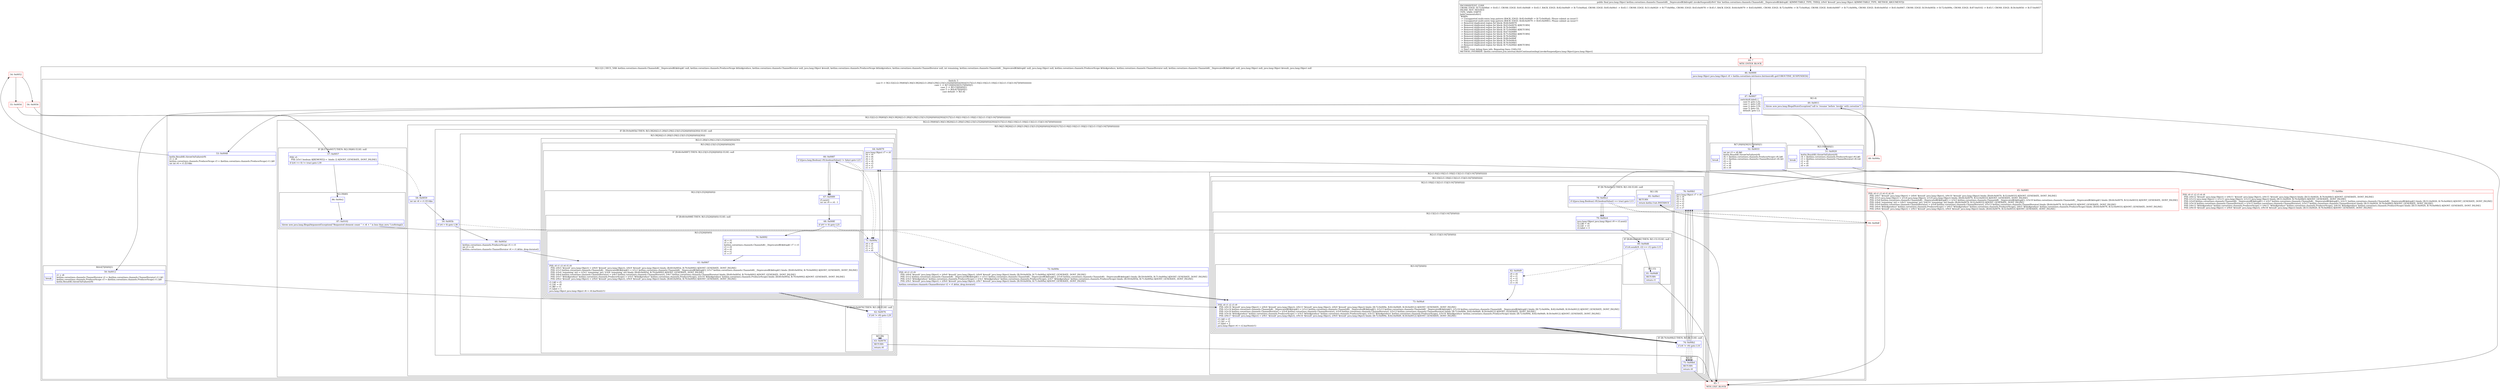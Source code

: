 digraph "CFG forkotlinx.coroutines.channels.ChannelsKt__DeprecatedKt$drop$1.invokeSuspend(Ljava\/lang\/Object;)Ljava\/lang\/Object;" {
subgraph cluster_Region_465503624 {
label = "R(2:1|2) | DECL_VAR: kotlinx.coroutines.channels.ChannelsKt__DeprecatedKt$drop$1 null, kotlinx.coroutines.channels.ProducerScope $this$produce, kotlinx.coroutines.channels.ChannelIterator null, java.lang.Object $result, kotlinx.coroutines.channels.ProducerScope $this$produce, kotlinx.coroutines.channels.ChannelIterator null, int remaining, kotlinx.coroutines.channels.ChannelsKt__DeprecatedKt$drop$1 null, java.lang.Object null, kotlinx.coroutines.channels.ProducerScope $this$produce, kotlinx.coroutines.channels.ChannelIterator null, kotlinx.coroutines.channels.ChannelsKt__DeprecatedKt$drop$1 null, java.lang.Object null, java.lang.Object $result, java.lang.Object null\l";
node [shape=record,color=blue];
Node_46 [shape=record,label="{46\:\ 0x0000|java.lang.Object java.lang.Object r0 = kotlin.coroutines.intrinsics.IntrinsicsKt.getCOROUTINE_SUSPENDED()\l}"];
subgraph cluster_SwitchRegion_1442370271 {
label = "Switch: 5
 case 0 -> R(2:32|(2:(2:39|40)|(5:36|(3:38|26|(2:(1:28)|(3:29|(2:23|(3:25|26|(0)(0)))|30)))|31|7|(2:(1:9)|(2:10|(2:(1:18)|(2:13|(2:(1:15)|(3:16|7|(0)(0))))))))))
 case 1 -> R(7:20|(0)|30|31|7|(0)(0)|1)
 case 2 -> R(3:19|(0)(0)|1)
 case 3 -> R(4:6|7|(0)(0)|1)
 case default -> R(1:4)";
node [shape=record,color=blue];
Node_47 [shape=record,label="{47\:\ 0x0007|switch(r8.label) \{\l    case 0: goto L32;\l    case 1: goto L20;\l    case 2: goto L19;\l    case 3: goto L6;\l    default: goto L3;\l\}\l}"];
subgraph cluster_Region_1195728900 {
label = "R(2:32|(2:(2:39|40)|(5:36|(3:38|26|(2:(1:28)|(3:29|(2:23|(3:25|26|(0)(0)))|30)))|31|7|(2:(1:9)|(2:10|(2:(1:18)|(2:13|(2:(1:15)|(3:16|7|(0)(0))))))))))";
node [shape=record,color=blue];
Node_53 [shape=record,label="{53\:\ 0x0048|kotlin.ResultKt.throwOnFailure(r9)\lr1 = r8\lkotlinx.coroutines.channels.ProducerScope r3 = (kotlinx.coroutines.channels.ProducerScope) r1.L$0\lint int r4 = r1.f214$n\l}"];
subgraph cluster_Region_1913141896 {
label = "R(2:(2:39|40)|(5:36|(3:38|26|(2:(1:28)|(3:29|(2:23|(3:25|26|(0)(0)))|30)))|31|7|(2:(1:9)|(2:10|(2:(1:18)|(2:13|(2:(1:15)|(3:16|7|(0)(0)))))))))";
node [shape=record,color=blue];
subgraph cluster_IfRegion_1904652420 {
label = "IF [B:57:0x0057] THEN: R(2:39|40) ELSE: null";
node [shape=record,color=blue];
Node_57 [shape=record,label="{57\:\ 0x0057|PHI: r5 \l  PHI: (r5v1 boolean A[REMOVE]) =  binds: [] A[DONT_GENERATE, DONT_INLINE]\l|if ((r4 \>= 0) != true) goto L39\l}"];
subgraph cluster_Region_920351652 {
label = "R(2:39|40)";
node [shape=record,color=blue];
Node_86 [shape=record,label="{86\:\ 0x00e2}"];
Node_87 [shape=record,label="{87\:\ 0x0102|throw new java.lang.IllegalArgumentException((\"Requested element count \" + r4 + \" is less than zero.\").toString())\l}"];
}
}
subgraph cluster_Region_1517445179 {
label = "R(5:36|(3:38|26|(2:(1:28)|(3:29|(2:23|(3:25|26|(0)(0)))|30)))|31|7|(2:(1:9)|(2:10|(2:(1:18)|(2:13|(2:(1:15)|(3:16|7|(0)(0))))))))";
node [shape=record,color=blue];
Node_58 [shape=record,label="{58\:\ 0x0059|int int r4 = r1.f214$n\l}"];
subgraph cluster_IfRegion_1525514854 {
label = "IF [B:59:0x005b] THEN: R(3:38|26|(2:(1:28)|(3:29|(2:23|(3:25|26|(0)(0)))|30))) ELSE: null";
node [shape=record,color=blue];
Node_59 [shape=record,label="{59\:\ 0x005b|if (r4 \> 0) goto L38\l}"];
subgraph cluster_Region_514525999 {
label = "R(3:38|26|(2:(1:28)|(3:29|(2:23|(3:25|26|(0)(0)))|30)))";
node [shape=record,color=blue];
Node_60 [shape=record,label="{60\:\ 0x005d|kotlinx.coroutines.channels.ProducerScope r5 = r3\lint r3 = r4\lkotlinx.coroutines.channels.ChannelIterator r4 = r1.$this_drop.iterator()\l}"];
Node_61 [shape=record,label="{61\:\ 0x0067|PHI: r0 r1 r3 r4 r5 r9 \l  PHI: (r0v5 '$result' java.lang.Object) = (r0v0 '$result' java.lang.Object), (r0v9 '$result' java.lang.Object) binds: [B:60:0x005d, B:70:0x0092] A[DONT_GENERATE, DONT_INLINE]\l  PHI: (r1v3 kotlinx.coroutines.channels.ChannelsKt__DeprecatedKt$drop$1) = (r1v1 kotlinx.coroutines.channels.ChannelsKt__DeprecatedKt$drop$1), (r1v7 kotlinx.coroutines.channels.ChannelsKt__DeprecatedKt$drop$1) binds: [B:60:0x005d, B:70:0x0092] A[DONT_GENERATE, DONT_INLINE]\l  PHI: (r3v4 'remaining' int) = (r3v2 'remaining' int), (r3v8 'remaining' int) binds: [B:60:0x005d, B:70:0x0092] A[DONT_GENERATE, DONT_INLINE]\l  PHI: (r4v4 kotlinx.coroutines.channels.ChannelIterator) = (r4v3 kotlinx.coroutines.channels.ChannelIterator), (r4v7 kotlinx.coroutines.channels.ChannelIterator) binds: [B:60:0x005d, B:70:0x0092] A[DONT_GENERATE, DONT_INLINE]\l  PHI: (r5v7 '$this$produce' kotlinx.coroutines.channels.ProducerScope) = (r5v5 '$this$produce' kotlinx.coroutines.channels.ProducerScope), (r5v10 '$this$produce' kotlinx.coroutines.channels.ProducerScope) binds: [B:60:0x005d, B:70:0x0092] A[DONT_GENERATE, DONT_INLINE]\l  PHI: (r9v2 '$result' java.lang.Object) = (r9v0 '$result' java.lang.Object), (r9v9 '$result' java.lang.Object) binds: [B:60:0x005d, B:70:0x0092] A[DONT_GENERATE, DONT_INLINE]\l|r1.L$0 = r5\lr1.L$1 = r4\lr1.I$0 = r3\lr1.label = 1\ljava.lang.Object java.lang.Object r6 = r4.hasNext(r1)\l}"];
subgraph cluster_Region_585210339 {
label = "R(2:(1:28)|(3:29|(2:23|(3:25|26|(0)(0)))|30))";
node [shape=record,color=blue];
subgraph cluster_IfRegion_1096556452 {
label = "IF [B:62:0x0076] THEN: R(1:28) ELSE: null";
node [shape=record,color=blue];
Node_62 [shape=record,label="{62\:\ 0x0076|if (r6 != r0) goto L29\l}"];
subgraph cluster_Region_1329712895 {
label = "R(1:28)";
node [shape=record,color=blue];
Node_63 [shape=record,label="{63\:\ 0x0078|RETURN\l|return r0\l}"];
}
}
subgraph cluster_Region_1204284673 {
label = "R(3:29|(2:23|(3:25|26|(0)(0)))|30)";
node [shape=record,color=blue];
Node_64 [shape=record,label="{64\:\ 0x0079|java.lang.Object r7 = r0\lr0 = r9\lr9 = r6\lr6 = r5\lr5 = r4\lr4 = r3\lr3 = r1\lr1 = r7\l}"];
subgraph cluster_IfRegion_118051846 {
label = "IF [B:66:0x0087] THEN: R(2:23|(3:25|26|(0)(0))) ELSE: null";
node [shape=record,color=blue];
Node_66 [shape=record,label="{66\:\ 0x0087|if (((java.lang.Boolean) r9).booleanValue() != false) goto L23\l}"];
subgraph cluster_Region_1937771789 {
label = "R(2:23|(3:25|26|(0)(0)))";
node [shape=record,color=blue];
Node_67 [shape=record,label="{67\:\ 0x0089|r5.next()\lint int r9 = r4 \- 1\l}"];
subgraph cluster_IfRegion_976935166 {
label = "IF [B:68:0x008f] THEN: R(3:25|26|(0)(0)) ELSE: null";
node [shape=record,color=blue];
Node_68 [shape=record,label="{68\:\ 0x008f|if (r9 != 0) goto L25\l}"];
subgraph cluster_Region_977701546 {
label = "R(3:25|26|(0)(0))";
node [shape=record,color=blue];
Node_70 [shape=record,label="{70\:\ 0x0092|r4 = r5\lr5 = r6\lkotlinx.coroutines.channels.ChannelsKt__DeprecatedKt$drop$1 r7 = r3\lr3 = r9\lr9 = r0\lr0 = r1\lr1 = r7\l}"];
Node_61 [shape=record,label="{61\:\ 0x0067|PHI: r0 r1 r3 r4 r5 r9 \l  PHI: (r0v5 '$result' java.lang.Object) = (r0v0 '$result' java.lang.Object), (r0v9 '$result' java.lang.Object) binds: [B:60:0x005d, B:70:0x0092] A[DONT_GENERATE, DONT_INLINE]\l  PHI: (r1v3 kotlinx.coroutines.channels.ChannelsKt__DeprecatedKt$drop$1) = (r1v1 kotlinx.coroutines.channels.ChannelsKt__DeprecatedKt$drop$1), (r1v7 kotlinx.coroutines.channels.ChannelsKt__DeprecatedKt$drop$1) binds: [B:60:0x005d, B:70:0x0092] A[DONT_GENERATE, DONT_INLINE]\l  PHI: (r3v4 'remaining' int) = (r3v2 'remaining' int), (r3v8 'remaining' int) binds: [B:60:0x005d, B:70:0x0092] A[DONT_GENERATE, DONT_INLINE]\l  PHI: (r4v4 kotlinx.coroutines.channels.ChannelIterator) = (r4v3 kotlinx.coroutines.channels.ChannelIterator), (r4v7 kotlinx.coroutines.channels.ChannelIterator) binds: [B:60:0x005d, B:70:0x0092] A[DONT_GENERATE, DONT_INLINE]\l  PHI: (r5v7 '$this$produce' kotlinx.coroutines.channels.ProducerScope) = (r5v5 '$this$produce' kotlinx.coroutines.channels.ProducerScope), (r5v10 '$this$produce' kotlinx.coroutines.channels.ProducerScope) binds: [B:60:0x005d, B:70:0x0092] A[DONT_GENERATE, DONT_INLINE]\l  PHI: (r9v2 '$result' java.lang.Object) = (r9v0 '$result' java.lang.Object), (r9v9 '$result' java.lang.Object) binds: [B:60:0x005d, B:70:0x0092] A[DONT_GENERATE, DONT_INLINE]\l|r1.L$0 = r5\lr1.L$1 = r4\lr1.I$0 = r3\lr1.label = 1\ljava.lang.Object java.lang.Object r6 = r4.hasNext(r1)\l}"];
subgraph cluster_IfRegion_616897307 {
label = "IF [B:62:0x0076] THEN: R(0) ELSE: R(0)";
node [shape=record,color=blue];
Node_62 [shape=record,label="{62\:\ 0x0076|if (r6 != r0) goto L29\l}"];
subgraph cluster_Region_351539218 {
label = "R(0)";
node [shape=record,color=blue];
}
subgraph cluster_Region_664511614 {
label = "R(0)";
node [shape=record,color=blue];
}
}
}
}
}
}
Node_71 [shape=record,label="{71\:\ 0x009a|r9 = r0\lr0 = r1\lr1 = r3\lr3 = r6\l}"];
}
}
}
}
Node_72 [shape=record,label="{72\:\ 0x009e|PHI: r0 r1 r3 r9 \l  PHI: (r0v4 '$result' java.lang.Object) = (r0v0 '$result' java.lang.Object), (r0v8 '$result' java.lang.Object) binds: [B:59:0x005b, B:71:0x009a] A[DONT_GENERATE, DONT_INLINE]\l  PHI: (r1v2 kotlinx.coroutines.channels.ChannelsKt__DeprecatedKt$drop$1) = (r1v1 kotlinx.coroutines.channels.ChannelsKt__DeprecatedKt$drop$1), (r1v6 kotlinx.coroutines.channels.ChannelsKt__DeprecatedKt$drop$1) binds: [B:59:0x005b, B:71:0x009a] A[DONT_GENERATE, DONT_INLINE]\l  PHI: (r3v3 '$this$produce' kotlinx.coroutines.channels.ProducerScope) = (r3v1 '$this$produce' kotlinx.coroutines.channels.ProducerScope), (r3v7 '$this$produce' kotlinx.coroutines.channels.ProducerScope) binds: [B:59:0x005b, B:71:0x009a] A[DONT_GENERATE, DONT_INLINE]\l  PHI: (r9v1 '$result' java.lang.Object) = (r9v0 '$result' java.lang.Object), (r9v7 '$result' java.lang.Object) binds: [B:59:0x005b, B:71:0x009a] A[DONT_GENERATE, DONT_INLINE]\l|kotlinx.coroutines.channels.ChannelIterator r2 = r1.$this_drop.iterator()\l}"];
Node_73 [shape=record,label="{73\:\ 0x00a4|PHI: r0 r1 r2 r3 r9 \l  PHI: (r0v14 '$result' java.lang.Object) = (r0v4 '$result' java.lang.Object), (r0v13 '$result' java.lang.Object), (r0v0 '$result' java.lang.Object) binds: [B:72:0x009e, B:82:0x00d9, B:50:0x0012] A[DONT_GENERATE, DONT_INLINE]\l  PHI: (r1v14 kotlinx.coroutines.channels.ChannelsKt__DeprecatedKt$drop$1) = (r1v2 kotlinx.coroutines.channels.ChannelsKt__DeprecatedKt$drop$1), (r1v13 kotlinx.coroutines.channels.ChannelsKt__DeprecatedKt$drop$1), (r1v16 kotlinx.coroutines.channels.ChannelsKt__DeprecatedKt$drop$1) binds: [B:72:0x009e, B:82:0x00d9, B:50:0x0012] A[DONT_GENERATE, DONT_INLINE]\l  PHI: (r2v10 kotlinx.coroutines.channels.ChannelIterator) = (r2v4 kotlinx.coroutines.channels.ChannelIterator), (r2v9 kotlinx.coroutines.channels.ChannelIterator), (r2v13 kotlinx.coroutines.channels.ChannelIterator) binds: [B:72:0x009e, B:82:0x00d9, B:50:0x0012] A[DONT_GENERATE, DONT_INLINE]\l  PHI: (r3v16 '$this$produce' kotlinx.coroutines.channels.ProducerScope) = (r3v3 '$this$produce' kotlinx.coroutines.channels.ProducerScope), (r3v15 '$this$produce' kotlinx.coroutines.channels.ProducerScope), (r3v19 '$this$produce' kotlinx.coroutines.channels.ProducerScope) binds: [B:72:0x009e, B:82:0x00d9, B:50:0x0012] A[DONT_GENERATE, DONT_INLINE]\l  PHI: (r9v17 '$result' java.lang.Object) = (r9v1 '$result' java.lang.Object), (r9v16 '$result' java.lang.Object), (r9v0 '$result' java.lang.Object) binds: [B:72:0x009e, B:82:0x00d9, B:50:0x0012] A[DONT_GENERATE, DONT_INLINE]\l|r1.L$0 = r3\lr1.L$1 = r2\lr1.label = 2\ljava.lang.Object r4 = r2.hasNext(r1)\l}"];
subgraph cluster_Region_161157103 {
label = "R(2:(1:9)|(2:10|(2:(1:18)|(2:13|(2:(1:15)|(3:16|7|(0)(0)))))))";
node [shape=record,color=blue];
subgraph cluster_IfRegion_232413964 {
label = "IF [B:74:0x00b2] THEN: R(1:9) ELSE: null";
node [shape=record,color=blue];
Node_74 [shape=record,label="{74\:\ 0x00b2|if (r4 != r0) goto L10\l}"];
subgraph cluster_Region_744150060 {
label = "R(1:9)";
node [shape=record,color=blue];
Node_75 [shape=record,label="{75\:\ 0x00b4|RETURN\l|return r0\l}"];
}
}
subgraph cluster_Region_1840103790 {
label = "R(2:10|(2:(1:18)|(2:13|(2:(1:15)|(3:16|7|(0)(0))))))";
node [shape=record,color=blue];
Node_76 [shape=record,label="{76\:\ 0x00b5|java.lang.Object r7 = r0\lr0 = r9\lr9 = r4\lr4 = r3\lr3 = r2\lr2 = r1\lr1 = r7\l}"];
subgraph cluster_Region_1149223870 {
label = "R(2:(1:18)|(2:13|(2:(1:15)|(3:16|7|(0)(0)))))";
node [shape=record,color=blue];
subgraph cluster_IfRegion_1883193251 {
label = "IF [B:78:0x00c2] THEN: R(1:18) ELSE: null";
node [shape=record,color=blue];
Node_78 [shape=record,label="{78\:\ 0x00c2|if (((java.lang.Boolean) r9).booleanValue() == true) goto L13\l}"];
subgraph cluster_Region_176020878 {
label = "R(1:18)";
node [shape=record,color=blue];
Node_85 [shape=record,label="{85\:\ 0x00e1|RETURN\l|return kotlin.Unit.INSTANCE\l}"];
}
}
subgraph cluster_Region_208835437 {
label = "R(2:13|(2:(1:15)|(3:16|7|(0)(0))))";
node [shape=record,color=blue];
Node_79 [shape=record,label="{79\:\ 0x00c4|java.lang.Object java.lang.Object r9 = r3.next()\lr2.L$0 = r4\lr2.L$1 = r3\lr2.label = 3\l}"];
subgraph cluster_Region_1531469657 {
label = "R(2:(1:15)|(3:16|7|(0)(0)))";
node [shape=record,color=blue];
subgraph cluster_IfRegion_1246102463 {
label = "IF [B:80:0x00d6] THEN: R(1:15) ELSE: null";
node [shape=record,color=blue];
Node_80 [shape=record,label="{80\:\ 0x00d6|if (r4.send(r9, r2) == r1) goto L15\l}"];
subgraph cluster_Region_1636828605 {
label = "R(1:15)";
node [shape=record,color=blue];
Node_81 [shape=record,label="{81\:\ 0x00d8|RETURN\l|return r1\l}"];
}
}
subgraph cluster_Region_1496734511 {
label = "R(3:16|7|(0)(0))";
node [shape=record,color=blue];
Node_82 [shape=record,label="{82\:\ 0x00d9|r9 = r0\lr0 = r1\lr1 = r2\lr2 = r3\lr3 = r4\l}"];
Node_73 [shape=record,label="{73\:\ 0x00a4|PHI: r0 r1 r2 r3 r9 \l  PHI: (r0v14 '$result' java.lang.Object) = (r0v4 '$result' java.lang.Object), (r0v13 '$result' java.lang.Object), (r0v0 '$result' java.lang.Object) binds: [B:72:0x009e, B:82:0x00d9, B:50:0x0012] A[DONT_GENERATE, DONT_INLINE]\l  PHI: (r1v14 kotlinx.coroutines.channels.ChannelsKt__DeprecatedKt$drop$1) = (r1v2 kotlinx.coroutines.channels.ChannelsKt__DeprecatedKt$drop$1), (r1v13 kotlinx.coroutines.channels.ChannelsKt__DeprecatedKt$drop$1), (r1v16 kotlinx.coroutines.channels.ChannelsKt__DeprecatedKt$drop$1) binds: [B:72:0x009e, B:82:0x00d9, B:50:0x0012] A[DONT_GENERATE, DONT_INLINE]\l  PHI: (r2v10 kotlinx.coroutines.channels.ChannelIterator) = (r2v4 kotlinx.coroutines.channels.ChannelIterator), (r2v9 kotlinx.coroutines.channels.ChannelIterator), (r2v13 kotlinx.coroutines.channels.ChannelIterator) binds: [B:72:0x009e, B:82:0x00d9, B:50:0x0012] A[DONT_GENERATE, DONT_INLINE]\l  PHI: (r3v16 '$this$produce' kotlinx.coroutines.channels.ProducerScope) = (r3v3 '$this$produce' kotlinx.coroutines.channels.ProducerScope), (r3v15 '$this$produce' kotlinx.coroutines.channels.ProducerScope), (r3v19 '$this$produce' kotlinx.coroutines.channels.ProducerScope) binds: [B:72:0x009e, B:82:0x00d9, B:50:0x0012] A[DONT_GENERATE, DONT_INLINE]\l  PHI: (r9v17 '$result' java.lang.Object) = (r9v1 '$result' java.lang.Object), (r9v16 '$result' java.lang.Object), (r9v0 '$result' java.lang.Object) binds: [B:72:0x009e, B:82:0x00d9, B:50:0x0012] A[DONT_GENERATE, DONT_INLINE]\l|r1.L$0 = r3\lr1.L$1 = r2\lr1.label = 2\ljava.lang.Object r4 = r2.hasNext(r1)\l}"];
subgraph cluster_IfRegion_1631326723 {
label = "IF [B:74:0x00b2] THEN: R(0) ELSE: R(0)";
node [shape=record,color=blue];
Node_74 [shape=record,label="{74\:\ 0x00b2|if (r4 != r0) goto L10\l}"];
subgraph cluster_Region_1759247371 {
label = "R(0)";
node [shape=record,color=blue];
}
subgraph cluster_Region_204393779 {
label = "R(0)";
node [shape=record,color=blue];
}
}
}
}
}
}
}
}
}
}
}
subgraph cluster_Region_620266665 {
label = "R(7:20|(0)|30|31|7|(0)(0)|1)";
node [shape=record,color=blue];
Node_52 [shape=record,label="{52\:\ 0x0033|int int r3 = r8.I$0\lkotlin.ResultKt.throwOnFailure(r9)\lr6 = (kotlinx.coroutines.channels.ProducerScope) r8.L$0\lr5 = (kotlinx.coroutines.channels.ChannelIterator) r8.L$1\lr4 = r3\lr3 = r8\lr1 = r0\lr0 = r9\l}"];
subgraph cluster_IfRegion_361097592 {
label = "IF [B:66:0x0087] THEN: R(0) ELSE: null";
node [shape=record,color=blue];
Node_66 [shape=record,label="{66\:\ 0x0087|if (((java.lang.Boolean) r9).booleanValue() != false) goto L23\l}"];
subgraph cluster_Region_1952037784 {
label = "R(0)";
node [shape=record,color=blue];
}
}
Node_71 [shape=record,label="{71\:\ 0x009a|r9 = r0\lr0 = r1\lr1 = r3\lr3 = r6\l}"];
Node_72 [shape=record,label="{72\:\ 0x009e|PHI: r0 r1 r3 r9 \l  PHI: (r0v4 '$result' java.lang.Object) = (r0v0 '$result' java.lang.Object), (r0v8 '$result' java.lang.Object) binds: [B:59:0x005b, B:71:0x009a] A[DONT_GENERATE, DONT_INLINE]\l  PHI: (r1v2 kotlinx.coroutines.channels.ChannelsKt__DeprecatedKt$drop$1) = (r1v1 kotlinx.coroutines.channels.ChannelsKt__DeprecatedKt$drop$1), (r1v6 kotlinx.coroutines.channels.ChannelsKt__DeprecatedKt$drop$1) binds: [B:59:0x005b, B:71:0x009a] A[DONT_GENERATE, DONT_INLINE]\l  PHI: (r3v3 '$this$produce' kotlinx.coroutines.channels.ProducerScope) = (r3v1 '$this$produce' kotlinx.coroutines.channels.ProducerScope), (r3v7 '$this$produce' kotlinx.coroutines.channels.ProducerScope) binds: [B:59:0x005b, B:71:0x009a] A[DONT_GENERATE, DONT_INLINE]\l  PHI: (r9v1 '$result' java.lang.Object) = (r9v0 '$result' java.lang.Object), (r9v7 '$result' java.lang.Object) binds: [B:59:0x005b, B:71:0x009a] A[DONT_GENERATE, DONT_INLINE]\l|kotlinx.coroutines.channels.ChannelIterator r2 = r1.$this_drop.iterator()\l}"];
Node_73 [shape=record,label="{73\:\ 0x00a4|PHI: r0 r1 r2 r3 r9 \l  PHI: (r0v14 '$result' java.lang.Object) = (r0v4 '$result' java.lang.Object), (r0v13 '$result' java.lang.Object), (r0v0 '$result' java.lang.Object) binds: [B:72:0x009e, B:82:0x00d9, B:50:0x0012] A[DONT_GENERATE, DONT_INLINE]\l  PHI: (r1v14 kotlinx.coroutines.channels.ChannelsKt__DeprecatedKt$drop$1) = (r1v2 kotlinx.coroutines.channels.ChannelsKt__DeprecatedKt$drop$1), (r1v13 kotlinx.coroutines.channels.ChannelsKt__DeprecatedKt$drop$1), (r1v16 kotlinx.coroutines.channels.ChannelsKt__DeprecatedKt$drop$1) binds: [B:72:0x009e, B:82:0x00d9, B:50:0x0012] A[DONT_GENERATE, DONT_INLINE]\l  PHI: (r2v10 kotlinx.coroutines.channels.ChannelIterator) = (r2v4 kotlinx.coroutines.channels.ChannelIterator), (r2v9 kotlinx.coroutines.channels.ChannelIterator), (r2v13 kotlinx.coroutines.channels.ChannelIterator) binds: [B:72:0x009e, B:82:0x00d9, B:50:0x0012] A[DONT_GENERATE, DONT_INLINE]\l  PHI: (r3v16 '$this$produce' kotlinx.coroutines.channels.ProducerScope) = (r3v3 '$this$produce' kotlinx.coroutines.channels.ProducerScope), (r3v15 '$this$produce' kotlinx.coroutines.channels.ProducerScope), (r3v19 '$this$produce' kotlinx.coroutines.channels.ProducerScope) binds: [B:72:0x009e, B:82:0x00d9, B:50:0x0012] A[DONT_GENERATE, DONT_INLINE]\l  PHI: (r9v17 '$result' java.lang.Object) = (r9v1 '$result' java.lang.Object), (r9v16 '$result' java.lang.Object), (r9v0 '$result' java.lang.Object) binds: [B:72:0x009e, B:82:0x00d9, B:50:0x0012] A[DONT_GENERATE, DONT_INLINE]\l|r1.L$0 = r3\lr1.L$1 = r2\lr1.label = 2\ljava.lang.Object r4 = r2.hasNext(r1)\l}"];
subgraph cluster_IfRegion_1046558483 {
label = "IF [B:74:0x00b2] THEN: R(0) ELSE: R(0)";
node [shape=record,color=blue];
Node_74 [shape=record,label="{74\:\ 0x00b2|if (r4 != r0) goto L10\l}"];
subgraph cluster_Region_1138043580 {
label = "R(0)";
node [shape=record,color=blue];
}
subgraph cluster_Region_971514016 {
label = "R(0)";
node [shape=record,color=blue];
}
}
Node_InsnContainer_52220108 [shape=record,label="{|break\l}"];
}
subgraph cluster_Region_560007917 {
label = "R(3:19|(0)(0)|1)";
node [shape=record,color=blue];
Node_51 [shape=record,label="{51\:\ 0x0020|kotlin.ResultKt.throwOnFailure(r9)\lr4 = (kotlinx.coroutines.channels.ProducerScope) r8.L$0\lr3 = (kotlinx.coroutines.channels.ChannelIterator) r8.L$1\lr2 = r8\lr1 = r0\lr0 = r9\l}"];
subgraph cluster_IfRegion_975191628 {
label = "IF [B:78:0x00c2] THEN: R(0) ELSE: R(0)";
node [shape=record,color=blue];
Node_78 [shape=record,label="{78\:\ 0x00c2|if (((java.lang.Boolean) r9).booleanValue() == true) goto L13\l}"];
subgraph cluster_Region_1355445118 {
label = "R(0)";
node [shape=record,color=blue];
}
subgraph cluster_Region_685749479 {
label = "R(0)";
node [shape=record,color=blue];
}
}
Node_InsnContainer_1293978496 [shape=record,label="{|break\l}"];
}
subgraph cluster_Region_1189666533 {
label = "R(4:6|7|(0)(0)|1)";
node [shape=record,color=blue];
Node_50 [shape=record,label="{50\:\ 0x0012|r1 = r8\lkotlinx.coroutines.channels.ChannelIterator r2 = (kotlinx.coroutines.channels.ChannelIterator) r1.L$1\lkotlinx.coroutines.channels.ProducerScope r3 = (kotlinx.coroutines.channels.ProducerScope) r1.L$0\lkotlin.ResultKt.throwOnFailure(r9)\l}"];
Node_73 [shape=record,label="{73\:\ 0x00a4|PHI: r0 r1 r2 r3 r9 \l  PHI: (r0v14 '$result' java.lang.Object) = (r0v4 '$result' java.lang.Object), (r0v13 '$result' java.lang.Object), (r0v0 '$result' java.lang.Object) binds: [B:72:0x009e, B:82:0x00d9, B:50:0x0012] A[DONT_GENERATE, DONT_INLINE]\l  PHI: (r1v14 kotlinx.coroutines.channels.ChannelsKt__DeprecatedKt$drop$1) = (r1v2 kotlinx.coroutines.channels.ChannelsKt__DeprecatedKt$drop$1), (r1v13 kotlinx.coroutines.channels.ChannelsKt__DeprecatedKt$drop$1), (r1v16 kotlinx.coroutines.channels.ChannelsKt__DeprecatedKt$drop$1) binds: [B:72:0x009e, B:82:0x00d9, B:50:0x0012] A[DONT_GENERATE, DONT_INLINE]\l  PHI: (r2v10 kotlinx.coroutines.channels.ChannelIterator) = (r2v4 kotlinx.coroutines.channels.ChannelIterator), (r2v9 kotlinx.coroutines.channels.ChannelIterator), (r2v13 kotlinx.coroutines.channels.ChannelIterator) binds: [B:72:0x009e, B:82:0x00d9, B:50:0x0012] A[DONT_GENERATE, DONT_INLINE]\l  PHI: (r3v16 '$this$produce' kotlinx.coroutines.channels.ProducerScope) = (r3v3 '$this$produce' kotlinx.coroutines.channels.ProducerScope), (r3v15 '$this$produce' kotlinx.coroutines.channels.ProducerScope), (r3v19 '$this$produce' kotlinx.coroutines.channels.ProducerScope) binds: [B:72:0x009e, B:82:0x00d9, B:50:0x0012] A[DONT_GENERATE, DONT_INLINE]\l  PHI: (r9v17 '$result' java.lang.Object) = (r9v1 '$result' java.lang.Object), (r9v16 '$result' java.lang.Object), (r9v0 '$result' java.lang.Object) binds: [B:72:0x009e, B:82:0x00d9, B:50:0x0012] A[DONT_GENERATE, DONT_INLINE]\l|r1.L$0 = r3\lr1.L$1 = r2\lr1.label = 2\ljava.lang.Object r4 = r2.hasNext(r1)\l}"];
subgraph cluster_IfRegion_1155559239 {
label = "IF [B:74:0x00b2] THEN: R(0) ELSE: R(0)";
node [shape=record,color=blue];
Node_74 [shape=record,label="{74\:\ 0x00b2|if (r4 != r0) goto L10\l}"];
subgraph cluster_Region_1992891958 {
label = "R(0)";
node [shape=record,color=blue];
}
subgraph cluster_Region_1973146130 {
label = "R(0)";
node [shape=record,color=blue];
}
}
Node_InsnContainer_548813002 [shape=record,label="{|break\l}"];
}
subgraph cluster_Region_1761860567 {
label = "R(1:4)";
node [shape=record,color=blue];
Node_49 [shape=record,label="{49\:\ 0x0011|throw new java.lang.IllegalStateException(\"call to 'resume' before 'invoke' with coroutine\")\l}"];
}
}
}
Node_44 [shape=record,color=red,label="{44\:\ ?|MTH_ENTER_BLOCK\l}"];
Node_48 [shape=record,color=red,label="{48\:\ 0x000a}"];
Node_45 [shape=record,color=red,label="{45\:\ ?|MTH_EXIT_BLOCK\l}"];
Node_77 [shape=record,color=red,label="{77\:\ 0x00bc|PHI: r0 r1 r2 r3 r4 r9 \l  PHI: (r0v12 '$result' java.lang.Object) = (r0v11 '$result' java.lang.Object), (r0v15 '$result' java.lang.Object) binds: [B:51:0x0020, B:76:0x00b5] A[DONT_GENERATE, DONT_INLINE]\l  PHI: (r1v12 java.lang.Object) = (r1v11 java.lang.Object), (r1v15 java.lang.Object) binds: [B:51:0x0020, B:76:0x00b5] A[DONT_GENERATE, DONT_INLINE]\l  PHI: (r2v8 kotlinx.coroutines.channels.ChannelsKt__DeprecatedKt$drop$1) = (r2v7 kotlinx.coroutines.channels.ChannelsKt__DeprecatedKt$drop$1), (r2v11 kotlinx.coroutines.channels.ChannelsKt__DeprecatedKt$drop$1) binds: [B:51:0x0020, B:76:0x00b5] A[DONT_GENERATE, DONT_INLINE]\l  PHI: (r3v14 kotlinx.coroutines.channels.ChannelIterator) = (r3v13 kotlinx.coroutines.channels.ChannelIterator), (r3v17 kotlinx.coroutines.channels.ChannelIterator) binds: [B:51:0x0020, B:76:0x00b5] A[DONT_GENERATE, DONT_INLINE]\l  PHI: (r4v12 '$this$produce' kotlinx.coroutines.channels.ProducerScope) = (r4v11 '$this$produce' kotlinx.coroutines.channels.ProducerScope), (r4v16 '$this$produce' kotlinx.coroutines.channels.ProducerScope) binds: [B:51:0x0020, B:76:0x00b5] A[DONT_GENERATE, DONT_INLINE]\l  PHI: (r9v10 '$result' java.lang.Object) = (r9v0 '$result' java.lang.Object), (r9v18 '$result' java.lang.Object) binds: [B:51:0x0020, B:76:0x00b5] A[DONT_GENERATE, DONT_INLINE]\l}"];
Node_84 [shape=record,color=red,label="{84\:\ 0x00df}"];
Node_65 [shape=record,color=red,label="{65\:\ 0x0081|PHI: r0 r1 r3 r4 r5 r6 r9 \l  PHI: (r0v7 '$result' java.lang.Object) = (r0v6 '$result' java.lang.Object), (r0v10 '$result' java.lang.Object) binds: [B:64:0x0079, B:52:0x0033] A[DONT_GENERATE, DONT_INLINE]\l  PHI: (r1v5 java.lang.Object) = (r1v4 java.lang.Object), (r1v9 java.lang.Object) binds: [B:64:0x0079, B:52:0x0033] A[DONT_GENERATE, DONT_INLINE]\l  PHI: (r3v6 kotlinx.coroutines.channels.ChannelsKt__DeprecatedKt$drop$1) = (r3v5 kotlinx.coroutines.channels.ChannelsKt__DeprecatedKt$drop$1), (r3v10 kotlinx.coroutines.channels.ChannelsKt__DeprecatedKt$drop$1) binds: [B:64:0x0079, B:52:0x0033] A[DONT_GENERATE, DONT_INLINE]\l  PHI: (r4v6 'remaining' int) = (r4v5 'remaining' int), (r4v10 'remaining' int) binds: [B:64:0x0079, B:52:0x0033] A[DONT_GENERATE, DONT_INLINE]\l  PHI: (r5v9 kotlinx.coroutines.channels.ChannelIterator) = (r5v8 kotlinx.coroutines.channels.ChannelIterator), (r5v13 kotlinx.coroutines.channels.ChannelIterator) binds: [B:64:0x0079, B:52:0x0033] A[DONT_GENERATE, DONT_INLINE]\l  PHI: (r6v4 '$this$produce' kotlinx.coroutines.channels.ProducerScope) = (r6v3 '$this$produce' kotlinx.coroutines.channels.ProducerScope), (r6v5 '$this$produce' kotlinx.coroutines.channels.ProducerScope) binds: [B:64:0x0079, B:52:0x0033] A[DONT_GENERATE, DONT_INLINE]\l  PHI: (r9v4 '$result' java.lang.Object) = (r9v3 '$result' java.lang.Object), (r9v0 '$result' java.lang.Object) binds: [B:64:0x0079, B:52:0x0033] A[DONT_GENERATE, DONT_INLINE]\l}"];
Node_54 [shape=record,color=red,label="{54\:\ 0x0052}"];
Node_55 [shape=record,color=red,label="{55\:\ 0x0054}"];
Node_56 [shape=record,color=red,label="{56\:\ 0x0056}"];
MethodNode[shape=record,label="{public final java.lang.Object kotlinx.coroutines.channels.ChannelsKt__DeprecatedKt$drop$1.invokeSuspend((r8v0 'this' kotlinx.coroutines.channels.ChannelsKt__DeprecatedKt$drop$1 A[IMMUTABLE_TYPE, THIS]), (r9v0 '$result' java.lang.Object A[IMMUTABLE_TYPE, METHOD_ARGUMENT]))  | INCONSISTENT_CODE\lCROSS_EDGE: B:75:0x00b4 \-\> B:45:?, CROSS_EDGE: B:81:0x00d8 \-\> B:45:?, BACK_EDGE: B:82:0x00d9 \-\> B:73:0x00a4, CROSS_EDGE: B:85:0x00e1 \-\> B:45:?, CROSS_EDGE: B:51:0x0020 \-\> B:77:0x00bc, CROSS_EDGE: B:63:0x0078 \-\> B:45:?, BACK_EDGE: B:64:0x0079 \-\> B:65:0x0081, CROSS_EDGE: B:72:0x009e \-\> B:73:0x00a4, CROSS_EDGE: B:66:0x0087 \-\> B:71:0x009a, CROSS_EDGE: B:60:0x005d \-\> B:61:0x0067, CROSS_EDGE: B:59:0x005b \-\> B:72:0x009e, CROSS_EDGE: B:87:0x0102 \-\> B:45:?, CROSS_EDGE: B:56:0x0056 \-\> B:57:0x0057\lINLINE_NOT_NEEDED\lTYPE_VARS: EMPTY\lJadxCommentsAttr\{\l WARN: \l \-\> Unsupported multi\-entry loop pattern (BACK_EDGE: B:82:0x00d9 \-\> B:73:0x00a4). Please submit an issue!!!\l \-\> Unsupported multi\-entry loop pattern (BACK_EDGE: B:64:0x0079 \-\> B:65:0x0081). Please submit an issue!!!\l \-\> Removed duplicated region for block: B:64:0x0079 \l \-\> Removed duplicated region for block: B:63:0x0078 A[RETURN]\l \-\> Removed duplicated region for block: B:76:0x00b5 \l \-\> Removed duplicated region for block: B:75:0x00b4 A[RETURN]\l \-\> Removed duplicated region for block: B:67:0x0089 \l \-\> Removed duplicated region for block: B:75:0x00b4 A[RETURN]\l \-\> Removed duplicated region for block: B:76:0x00b5 \l \-\> Removed duplicated region for block: B:84:0x00df \l \-\> Removed duplicated region for block: B:79:0x00c4 \l \-\> Removed duplicated region for block: B:76:0x00b5 \l \-\> Removed duplicated region for block: B:75:0x00b4 A[RETURN]\l DEBUG: \l \-\> Don't trust debug lines info. Repeating lines: [160=5]\}\lMETHOD_OVERRIDE: [kotlin.coroutines.jvm.internal.BaseContinuationImpl.invokeSuspend(java.lang.Object):java.lang.Object]\l}"];
MethodNode -> Node_44;Node_46 -> Node_47;
Node_47 -> Node_48;
Node_47 -> Node_50;
Node_47 -> Node_51;
Node_47 -> Node_52;
Node_47 -> Node_53;
Node_53 -> Node_54;
Node_57 -> Node_58[style=dashed];
Node_57 -> Node_86;
Node_86 -> Node_87;
Node_87 -> Node_45;
Node_58 -> Node_59;
Node_59 -> Node_60;
Node_59 -> Node_72[style=dashed];
Node_60 -> Node_61;
Node_61 -> Node_62;
Node_62 -> Node_63[style=dashed];
Node_62 -> Node_64;
Node_63 -> Node_45;
Node_64 -> Node_65;
Node_66 -> Node_67;
Node_66 -> Node_71[style=dashed];
Node_67 -> Node_68;
Node_68 -> Node_70;
Node_68 -> Node_71[style=dashed];
Node_70 -> Node_61;
Node_61 -> Node_62;
Node_62 -> Node_63[style=dashed];
Node_62 -> Node_64;
Node_71 -> Node_72;
Node_72 -> Node_73;
Node_73 -> Node_74;
Node_74 -> Node_75[style=dashed];
Node_74 -> Node_76;
Node_75 -> Node_45;
Node_76 -> Node_77;
Node_78 -> Node_79;
Node_78 -> Node_84[style=dashed];
Node_85 -> Node_45;
Node_79 -> Node_80;
Node_80 -> Node_81;
Node_80 -> Node_82[style=dashed];
Node_81 -> Node_45;
Node_82 -> Node_73;
Node_73 -> Node_74;
Node_74 -> Node_75[style=dashed];
Node_74 -> Node_76;
Node_52 -> Node_65;
Node_66 -> Node_67;
Node_66 -> Node_71[style=dashed];
Node_71 -> Node_72;
Node_72 -> Node_73;
Node_73 -> Node_74;
Node_74 -> Node_75[style=dashed];
Node_74 -> Node_76;
Node_51 -> Node_77;
Node_78 -> Node_79;
Node_78 -> Node_84[style=dashed];
Node_50 -> Node_73;
Node_73 -> Node_74;
Node_74 -> Node_75[style=dashed];
Node_74 -> Node_76;
Node_49 -> Node_45;
Node_44 -> Node_46;
Node_48 -> Node_49;
Node_77 -> Node_78;
Node_84 -> Node_85;
Node_65 -> Node_66;
Node_54 -> Node_55;
Node_54 -> Node_56;
Node_55 -> Node_57;
Node_56 -> Node_57;
}

